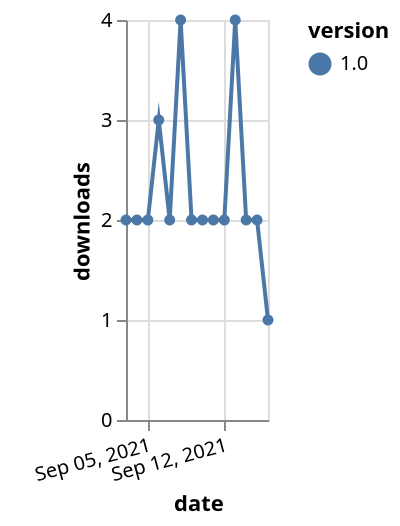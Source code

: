 {"$schema": "https://vega.github.io/schema/vega-lite/v5.json", "description": "A simple bar chart with embedded data.", "data": {"values": [{"date": "2021-09-03", "total": 2944, "delta": 2, "version": "1.0"}, {"date": "2021-09-04", "total": 2946, "delta": 2, "version": "1.0"}, {"date": "2021-09-05", "total": 2948, "delta": 2, "version": "1.0"}, {"date": "2021-09-06", "total": 2951, "delta": 3, "version": "1.0"}, {"date": "2021-09-07", "total": 2953, "delta": 2, "version": "1.0"}, {"date": "2021-09-08", "total": 2957, "delta": 4, "version": "1.0"}, {"date": "2021-09-09", "total": 2959, "delta": 2, "version": "1.0"}, {"date": "2021-09-10", "total": 2961, "delta": 2, "version": "1.0"}, {"date": "2021-09-11", "total": 2963, "delta": 2, "version": "1.0"}, {"date": "2021-09-12", "total": 2965, "delta": 2, "version": "1.0"}, {"date": "2021-09-13", "total": 2969, "delta": 4, "version": "1.0"}, {"date": "2021-09-14", "total": 2971, "delta": 2, "version": "1.0"}, {"date": "2021-09-15", "total": 2973, "delta": 2, "version": "1.0"}, {"date": "2021-09-16", "total": 2974, "delta": 1, "version": "1.0"}]}, "width": "container", "mark": {"type": "line", "point": {"filled": true}}, "encoding": {"x": {"field": "date", "type": "temporal", "timeUnit": "yearmonthdate", "title": "date", "axis": {"labelAngle": -15}}, "y": {"field": "delta", "type": "quantitative", "title": "downloads"}, "color": {"field": "version", "type": "nominal"}, "tooltip": {"field": "delta"}}}